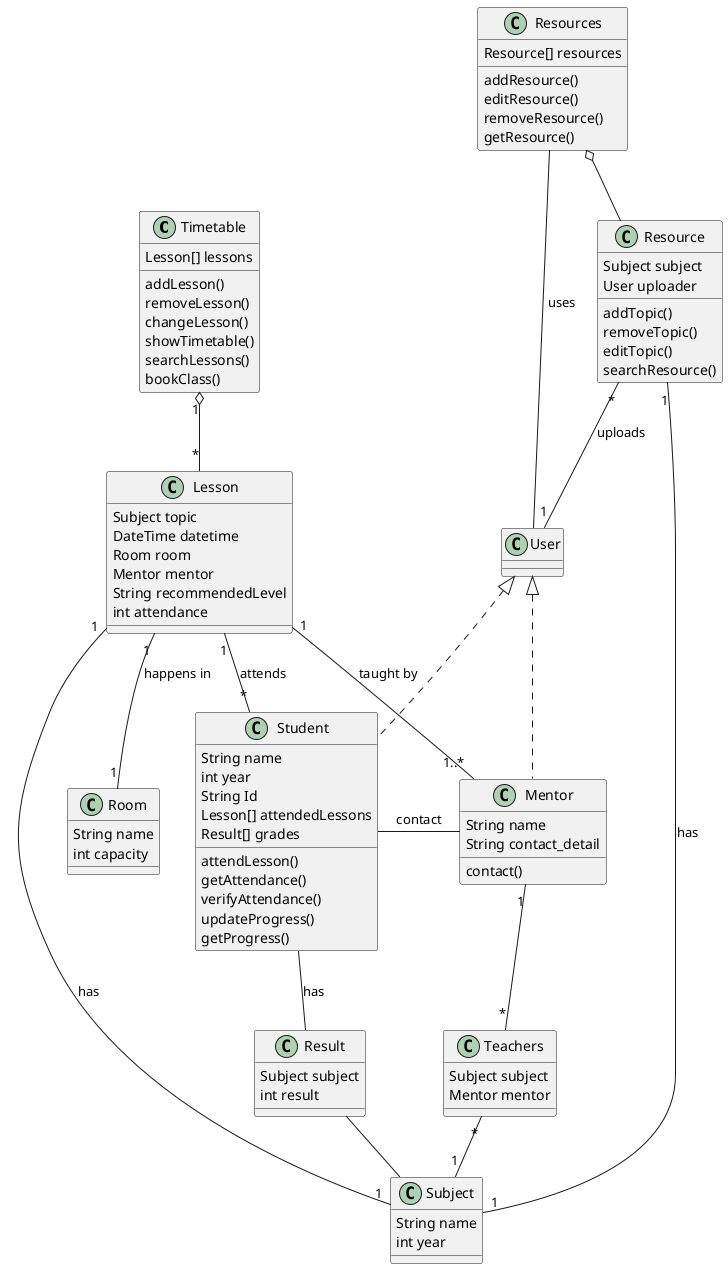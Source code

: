 @startuml

Timetable "1" o-- "*" Lesson
Lesson "1" -- "1" Room : happens in
Lesson "1" -- "1..*" Mentor : taught by

Mentor "1" -- "*" Teachers
Teachers "*" -- "1" Subject
Resource "*" -- "1" User : uploads
User <|.. Student
User <|.. Mentor
Resource "1" -- "1" Subject : has
Resources o-- Resource
Lesson "1" -- "1" Subject : has
Lesson "1" -- "*" Student : attends
Resources -- User : uses

class Timetable {
  Lesson[] lessons
  addLesson()
  removeLesson()
  changeLesson()
  showTimetable()
  searchLessons()
  bookClass()
}

class Lesson {
  Subject topic
  DateTime datetime
  Room room
  Mentor mentor
  String recommendedLevel
  int attendance
}

class Room {
  String name
  int capacity
}

class Mentor {
  String name
  String contact_detail
  contact()
}

Student - Mentor : contact

class Resources {
  Resource[] resources
  addResource()
  editResource()
  removeResource()
  getResource()
}

class Resource {
  Subject subject
  User uploader
  addTopic()
  removeTopic()
  editTopic()
  searchResource()
}

class Student {
  String name
  int year
  String Id
  Lesson[] attendedLessons
  Result[] grades
  attendLesson()
  getAttendance()
  verifyAttendance()
  updateProgress()
  getProgress()
}

Student -- Result : has
Result -- Subject

class Result {
  Subject subject
  int result
}

class Subject {
  String name
  int year
}

class Teachers {
  Subject subject
  Mentor mentor
}

@enduml
